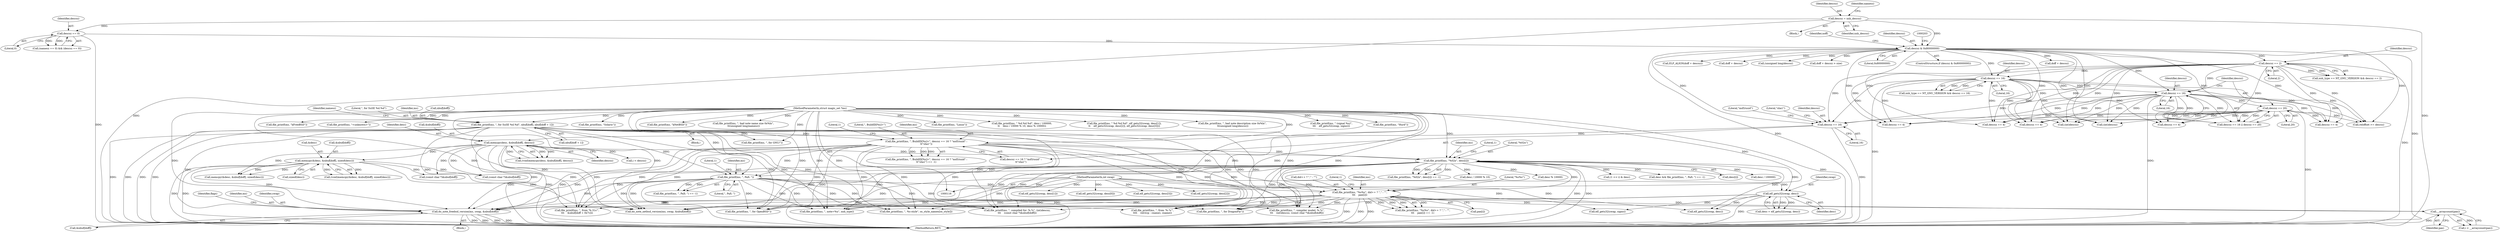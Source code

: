 digraph "0_file_b4c01141e5367f247b84dcaf6aefbb4e741842b8@API" {
"1000735" [label="(Call,do_note_freebsd_version(ms, swap, &nbuf[doff]))"];
"1000508" [label="(Call,file_printf(ms, \"%02x\", desc[i]))"];
"1000475" [label="(Call,file_printf(ms, \", BuildID[%s]=\", descsz == 16 ? \"md5/uuid\" :\n\t\t\"sha1\"))"];
"1000286" [label="(Call,file_printf(ms, \", for SuSE %d.%d\", nbuf[doff], nbuf[doff + 1]))"];
"1000117" [label="(MethodParameterIn,struct magic_set *ms)"];
"1000490" [label="(Call,memcpy(desc, &nbuf[doff], descsz))"];
"1000479" [label="(Call,descsz == 16)"];
"1000464" [label="(Call,descsz == 16)"];
"1000317" [label="(Call,descsz == 16)"];
"1000282" [label="(Call,descsz == 2)"];
"1000198" [label="(Call,descsz & 0x80000000)"];
"1000163" [label="(Call,descsz = xnh_descsz)"];
"1000171" [label="(Call,descsz == 0)"];
"1000467" [label="(Call,descsz == 20)"];
"1000573" [label="(Call,file_printf(ms, \", PaX: \"))"];
"1000602" [label="(Call,file_printf(ms, \"%s%s\", did++ ? \",\" : \"\",\n\t\t\t    pax[i]))"];
"1000586" [label="(Call,__arraycount(pax))"];
"1000566" [label="(Call,elf_getu32(swap, desc))"];
"1000122" [label="(MethodParameterIn,int swap)"];
"1000555" [label="(Call,memcpy(&desc, &nbuf[doff], sizeof(desc)))"];
"1000423" [label="(Call,elf_getu32(swap, desc[2]))"];
"1001237" [label="(MethodReturn,RET)"];
"1000501" [label="(Call,i < descsz)"];
"1000163" [label="(Call,descsz = xnh_descsz)"];
"1000478" [label="(Call,descsz == 16 ? \"md5/uuid\" :\n\t\t\"sha1\")"];
"1000384" [label="(Call,file_printf(ms, \"kFreeBSD\"))"];
"1000604" [label="(Literal,\"%s%s\")"];
"1000482" [label="(Literal,\"md5/uuid\")"];
"1000213" [label="(Identifier,noff)"];
"1000406" [label="(Call,file_printf(ms, \"<unknown>\"))"];
"1000682" [label="(Call,(int)descsz)"];
"1000199" [label="(Identifier,descsz)"];
"1000490" [label="(Call,memcpy(desc, &nbuf[doff], descsz))"];
"1000232" [label="(Call,ELF_ALIGN(doff + descsz))"];
"1000542" [label="(Call,descsz == 4)"];
"1000125" [label="(Block,)"];
"1000577" [label="(Literal,1)"];
"1000584" [label="(Call,i < __arraycount(pax))"];
"1000165" [label="(Identifier,xnh_descsz)"];
"1000292" [label="(Call,nbuf[doff + 1])"];
"1000605" [label="(Call,did++ ? \",\" : \"\")"];
"1000610" [label="(Call,pax[i])"];
"1000699" [label="(Call,file_printf(ms, \", note=%u\", xnh_type))"];
"1000282" [label="(Call,descsz == 2)"];
"1000278" [label="(Call,xnh_type == NT_GNU_VERSION && descsz == 2)"];
"1000614" [label="(Literal,1)"];
"1000172" [label="(Identifier,descsz)"];
"1001214" [label="(Call,file_printf(ms, \", from '%.*s'\",\n\t\t\t\t    (int)(cp - cname), cname))"];
"1000469" [label="(Literal,20)"];
"1000587" [label="(Identifier,pax)"];
"1000485" [label="(Literal,1)"];
"1000463" [label="(Call,descsz == 16 || descsz == 20)"];
"1000508" [label="(Call,file_printf(ms, \"%02x\", desc[i]))"];
"1000479" [label="(Call,descsz == 16)"];
"1000515" [label="(Literal,1)"];
"1000570" [label="(Call,desc && file_printf(ms, \", PaX: \") == -1)"];
"1000734" [label="(Block,)"];
"1000300" [label="(Identifier,namesz)"];
"1000603" [label="(Identifier,ms)"];
"1000736" [label="(Identifier,ms)"];
"1000288" [label="(Literal,\", for SuSE %d.%d\")"];
"1000373" [label="(Call,file_printf(ms, \"Solaris\"))"];
"1000814" [label="(Call,file_printf(ms, \", for DragonFly\"))"];
"1000475" [label="(Call,file_printf(ms, \", BuildID[%s]=\", descsz == 16 ? \"md5/uuid\" :\n\t\t\"sha1\"))"];
"1000679" [label="(Call,file_printf(ms, \", compiler model: %.*s\",\n\t\t\t    (int)descsz, (const char *)&nbuf[doff]))"];
"1000286" [label="(Call,file_printf(ms, \", for SuSE %d.%d\", nbuf[doff], nbuf[doff + 1]))"];
"1000555" [label="(Call,memcpy(&desc, &nbuf[doff], sizeof(desc)))"];
"1000418" [label="(Call,elf_getu32(swap, desc[1]))"];
"1000574" [label="(Identifier,ms)"];
"1000283" [label="(Identifier,descsz)"];
"1001019" [label="(Call,elf_getu32(swap, signo))"];
"1000464" [label="(Call,descsz == 16)"];
"1000468" [label="(Identifier,descsz)"];
"1000167" [label="(Call,(namesz == 0) && (descsz == 0))"];
"1000988" [label="(Call,file_printf(ms, \", from '%.31s'\",\n\t\t\t    &nbuf[doff + 0x7c]))"];
"1000318" [label="(Identifier,descsz)"];
"1000842" [label="(Call,desc / 100000)"];
"1000510" [label="(Literal,\"%02x\")"];
"1000572" [label="(Call,file_printf(ms, \", PaX: \") == -1)"];
"1000164" [label="(Identifier,descsz)"];
"1000731" [label="(Call,descsz == 4)"];
"1000233" [label="(Call,doff + descsz)"];
"1000568" [label="(Identifier,desc)"];
"1000284" [label="(Literal,2)"];
"1000575" [label="(Literal,\", PaX: \")"];
"1000313" [label="(Call,xnh_type == NT_GNU_VERSION && descsz == 16)"];
"1000287" [label="(Identifier,ms)"];
"1000488" [label="(Call,(void)memcpy(desc, &nbuf[doff], descsz))"];
"1000834" [label="(Call,elf_getu32(swap, desc))"];
"1000566" [label="(Call,elf_getu32(swap, desc))"];
"1000207" [label="(Call,(unsigned long)descsz)"];
"1000237" [label="(Call,doff + descsz > size)"];
"1000483" [label="(Literal,\"sha1\")"];
"1000474" [label="(Call,file_printf(ms, \", BuildID[%s]=\", descsz == 16 ? \"md5/uuid\" :\n\t\t\"sha1\") == -1)"];
"1000662" [label="(Call,(int)descsz)"];
"1000342" [label="(Call,elf_getu32(swap, desc[0]))"];
"1000117" [label="(MethodParameterIn,struct magic_set *ms)"];
"1000507" [label="(Call,file_printf(ms, \"%02x\", desc[i]) == -1)"];
"1000492" [label="(Call,&nbuf[doff])"];
"1000845" [label="(Call,desc / 10000 % 10)"];
"1000774" [label="(Call,file_printf(ms, \", for OpenBSD\"))"];
"1000850" [label="(Call,desc % 10000)"];
"1000481" [label="(Literal,16)"];
"1000317" [label="(Call,descsz == 16)"];
"1000122" [label="(MethodParameterIn,int swap)"];
"1000496" [label="(Identifier,descsz)"];
"1000395" [label="(Call,file_printf(ms, \"kNetBSD\"))"];
"1000169" [label="(Identifier,namesz)"];
"1000189" [label="(Call,file_printf(ms, \", bad note name size 0x%lx\",\n \t\t(unsigned long)namesz))"];
"1000642" [label="(Call,do_note_netbsd_version(ms, swap, &nbuf[doff]))"];
"1000558" [label="(Call,&nbuf[doff])"];
"1000480" [label="(Identifier,descsz)"];
"1000553" [label="(Call,(void)memcpy(&desc, &nbuf[doff], sizeof(desc)))"];
"1000200" [label="(Literal,0x80000000)"];
"1000737" [label="(Identifier,swap)"];
"1000564" [label="(Call,desc = elf_getu32(swap, desc))"];
"1000567" [label="(Identifier,swap)"];
"1000738" [label="(Call,&nbuf[doff])"];
"1000477" [label="(Literal,\", BuildID[%s]=\")"];
"1000466" [label="(Literal,16)"];
"1000807" [label="(Call,descsz == 4)"];
"1000467" [label="(Call,descsz == 20)"];
"1000823" [label="(Call,memcpy(&desc, &nbuf[doff], sizeof(desc)))"];
"1000638" [label="(Call,descsz == 4)"];
"1000586" [label="(Call,__arraycount(pax))"];
"1000665" [label="(Call,(const char *)&nbuf[doff])"];
"1000509" [label="(Identifier,ms)"];
"1000351" [label="(Call,file_printf(ms, \"Linux\"))"];
"1000476" [label="(Identifier,ms)"];
"1000839" [label="(Call,file_printf(ms, \" %d.%d.%d\", desc / 100000,\n\t\t    desc / 10000 % 10, desc % 10000))"];
"1000198" [label="(Call,descsz & 0x80000000)"];
"1000491" [label="(Identifier,desc)"];
"1000601" [label="(Call,file_printf(ms, \"%s%s\", did++ ? \",\" : \"\",\n\t\t\t    pax[i]) == -1)"];
"1000197" [label="(ControlStructure,if (descsz & 0x80000000))"];
"1000768" [label="(Call,descsz == 4)"];
"1000415" [label="(Call,file_printf(ms, \" %d.%d.%d\", elf_getu32(swap, desc[1]),\n\t\t    elf_getu32(swap, desc[2]), elf_getu32(swap, desc[3])))"];
"1000562" [label="(Call,sizeof(desc))"];
"1000465" [label="(Identifier,descsz)"];
"1000204" [label="(Call,file_printf(ms, \", bad note description size 0x%lx\",\n \t\t(unsigned long)descsz))"];
"1000334" [label="(Call,file_printf(ms, \", for GNU/\"))"];
"1000556" [label="(Call,&desc)"];
"1000602" [label="(Call,file_printf(ms, \"%s%s\", did++ ? \",\" : \"\",\n\t\t\t    pax[i]))"];
"1000511" [label="(Call,desc[i])"];
"1000685" [label="(Call,(const char *)&nbuf[doff])"];
"1000962" [label="(Call,file_printf(ms, \", %s-style\", os_style_names[os_style]))"];
"1000593" [label="(Call,(1 << i) & desc)"];
"1000289" [label="(Call,nbuf[doff])"];
"1001093" [label="(Call,reloffset >= descsz)"];
"1000173" [label="(Literal,0)"];
"1000428" [label="(Call,elf_getu32(swap, desc[3]))"];
"1000735" [label="(Call,do_note_freebsd_version(ms, swap, &nbuf[doff]))"];
"1000238" [label="(Call,doff + descsz)"];
"1000573" [label="(Call,file_printf(ms, \", PaX: \"))"];
"1001016" [label="(Call,file_printf(ms, \" (signal %u)\",\n\t\t\t    elf_getu32(swap, signo)))"];
"1000285" [label="(Block,)"];
"1000319" [label="(Literal,16)"];
"1000744" [label="(Identifier,flags)"];
"1000171" [label="(Call,descsz == 0)"];
"1000362" [label="(Call,file_printf(ms, \"Hurd\"))"];
"1000659" [label="(Call,file_printf(ms, \", compiled for: %.*s\", (int)descsz,\n\t\t\t    (const char *)&nbuf[doff]))"];
"1000735" -> "1000734"  [label="AST: "];
"1000735" -> "1000738"  [label="CFG: "];
"1000736" -> "1000735"  [label="AST: "];
"1000737" -> "1000735"  [label="AST: "];
"1000738" -> "1000735"  [label="AST: "];
"1000744" -> "1000735"  [label="CFG: "];
"1000735" -> "1001237"  [label="DDG: "];
"1000735" -> "1001237"  [label="DDG: "];
"1000735" -> "1001237"  [label="DDG: "];
"1000735" -> "1001237"  [label="DDG: "];
"1000508" -> "1000735"  [label="DDG: "];
"1000286" -> "1000735"  [label="DDG: "];
"1000475" -> "1000735"  [label="DDG: "];
"1000573" -> "1000735"  [label="DDG: "];
"1000602" -> "1000735"  [label="DDG: "];
"1000117" -> "1000735"  [label="DDG: "];
"1000566" -> "1000735"  [label="DDG: "];
"1000122" -> "1000735"  [label="DDG: "];
"1000555" -> "1000735"  [label="DDG: "];
"1000490" -> "1000735"  [label="DDG: "];
"1000508" -> "1000507"  [label="AST: "];
"1000508" -> "1000511"  [label="CFG: "];
"1000509" -> "1000508"  [label="AST: "];
"1000510" -> "1000508"  [label="AST: "];
"1000511" -> "1000508"  [label="AST: "];
"1000515" -> "1000508"  [label="CFG: "];
"1000508" -> "1001237"  [label="DDG: "];
"1000508" -> "1001237"  [label="DDG: "];
"1000508" -> "1000507"  [label="DDG: "];
"1000508" -> "1000507"  [label="DDG: "];
"1000508" -> "1000507"  [label="DDG: "];
"1000475" -> "1000508"  [label="DDG: "];
"1000117" -> "1000508"  [label="DDG: "];
"1000490" -> "1000508"  [label="DDG: "];
"1000508" -> "1000566"  [label="DDG: "];
"1000508" -> "1000570"  [label="DDG: "];
"1000508" -> "1000573"  [label="DDG: "];
"1000508" -> "1000593"  [label="DDG: "];
"1000508" -> "1000602"  [label="DDG: "];
"1000508" -> "1000642"  [label="DDG: "];
"1000508" -> "1000659"  [label="DDG: "];
"1000508" -> "1000679"  [label="DDG: "];
"1000508" -> "1000699"  [label="DDG: "];
"1000508" -> "1000774"  [label="DDG: "];
"1000508" -> "1000814"  [label="DDG: "];
"1000508" -> "1000834"  [label="DDG: "];
"1000508" -> "1000842"  [label="DDG: "];
"1000508" -> "1000845"  [label="DDG: "];
"1000508" -> "1000850"  [label="DDG: "];
"1000508" -> "1000962"  [label="DDG: "];
"1000508" -> "1000988"  [label="DDG: "];
"1000508" -> "1001214"  [label="DDG: "];
"1000475" -> "1000474"  [label="AST: "];
"1000475" -> "1000478"  [label="CFG: "];
"1000476" -> "1000475"  [label="AST: "];
"1000477" -> "1000475"  [label="AST: "];
"1000478" -> "1000475"  [label="AST: "];
"1000485" -> "1000475"  [label="CFG: "];
"1000475" -> "1001237"  [label="DDG: "];
"1000475" -> "1001237"  [label="DDG: "];
"1000475" -> "1000474"  [label="DDG: "];
"1000475" -> "1000474"  [label="DDG: "];
"1000475" -> "1000474"  [label="DDG: "];
"1000286" -> "1000475"  [label="DDG: "];
"1000117" -> "1000475"  [label="DDG: "];
"1000475" -> "1000573"  [label="DDG: "];
"1000475" -> "1000602"  [label="DDG: "];
"1000475" -> "1000642"  [label="DDG: "];
"1000475" -> "1000659"  [label="DDG: "];
"1000475" -> "1000679"  [label="DDG: "];
"1000475" -> "1000699"  [label="DDG: "];
"1000475" -> "1000774"  [label="DDG: "];
"1000475" -> "1000814"  [label="DDG: "];
"1000475" -> "1000962"  [label="DDG: "];
"1000475" -> "1000988"  [label="DDG: "];
"1000475" -> "1001214"  [label="DDG: "];
"1000286" -> "1000285"  [label="AST: "];
"1000286" -> "1000292"  [label="CFG: "];
"1000287" -> "1000286"  [label="AST: "];
"1000288" -> "1000286"  [label="AST: "];
"1000289" -> "1000286"  [label="AST: "];
"1000292" -> "1000286"  [label="AST: "];
"1000300" -> "1000286"  [label="CFG: "];
"1000286" -> "1001237"  [label="DDG: "];
"1000286" -> "1001237"  [label="DDG: "];
"1000286" -> "1001237"  [label="DDG: "];
"1000286" -> "1001237"  [label="DDG: "];
"1000117" -> "1000286"  [label="DDG: "];
"1000286" -> "1000334"  [label="DDG: "];
"1000286" -> "1000573"  [label="DDG: "];
"1000286" -> "1000602"  [label="DDG: "];
"1000286" -> "1000642"  [label="DDG: "];
"1000286" -> "1000659"  [label="DDG: "];
"1000286" -> "1000679"  [label="DDG: "];
"1000286" -> "1000699"  [label="DDG: "];
"1000286" -> "1000774"  [label="DDG: "];
"1000286" -> "1000814"  [label="DDG: "];
"1000286" -> "1000962"  [label="DDG: "];
"1000286" -> "1000988"  [label="DDG: "];
"1000286" -> "1001214"  [label="DDG: "];
"1000117" -> "1000116"  [label="AST: "];
"1000117" -> "1001237"  [label="DDG: "];
"1000117" -> "1000189"  [label="DDG: "];
"1000117" -> "1000204"  [label="DDG: "];
"1000117" -> "1000334"  [label="DDG: "];
"1000117" -> "1000351"  [label="DDG: "];
"1000117" -> "1000362"  [label="DDG: "];
"1000117" -> "1000373"  [label="DDG: "];
"1000117" -> "1000384"  [label="DDG: "];
"1000117" -> "1000395"  [label="DDG: "];
"1000117" -> "1000406"  [label="DDG: "];
"1000117" -> "1000415"  [label="DDG: "];
"1000117" -> "1000573"  [label="DDG: "];
"1000117" -> "1000602"  [label="DDG: "];
"1000117" -> "1000642"  [label="DDG: "];
"1000117" -> "1000659"  [label="DDG: "];
"1000117" -> "1000679"  [label="DDG: "];
"1000117" -> "1000699"  [label="DDG: "];
"1000117" -> "1000774"  [label="DDG: "];
"1000117" -> "1000814"  [label="DDG: "];
"1000117" -> "1000839"  [label="DDG: "];
"1000117" -> "1000962"  [label="DDG: "];
"1000117" -> "1000988"  [label="DDG: "];
"1000117" -> "1001016"  [label="DDG: "];
"1000117" -> "1001214"  [label="DDG: "];
"1000490" -> "1000488"  [label="AST: "];
"1000490" -> "1000496"  [label="CFG: "];
"1000491" -> "1000490"  [label="AST: "];
"1000492" -> "1000490"  [label="AST: "];
"1000496" -> "1000490"  [label="AST: "];
"1000488" -> "1000490"  [label="CFG: "];
"1000490" -> "1001237"  [label="DDG: "];
"1000490" -> "1001237"  [label="DDG: "];
"1000490" -> "1000488"  [label="DDG: "];
"1000490" -> "1000488"  [label="DDG: "];
"1000490" -> "1000488"  [label="DDG: "];
"1000479" -> "1000490"  [label="DDG: "];
"1000490" -> "1000501"  [label="DDG: "];
"1000490" -> "1000555"  [label="DDG: "];
"1000490" -> "1000642"  [label="DDG: "];
"1000490" -> "1000665"  [label="DDG: "];
"1000490" -> "1000685"  [label="DDG: "];
"1000490" -> "1000823"  [label="DDG: "];
"1000479" -> "1000478"  [label="AST: "];
"1000479" -> "1000481"  [label="CFG: "];
"1000480" -> "1000479"  [label="AST: "];
"1000481" -> "1000479"  [label="AST: "];
"1000482" -> "1000479"  [label="CFG: "];
"1000483" -> "1000479"  [label="CFG: "];
"1000479" -> "1001237"  [label="DDG: "];
"1000464" -> "1000479"  [label="DDG: "];
"1000317" -> "1000479"  [label="DDG: "];
"1000467" -> "1000479"  [label="DDG: "];
"1000282" -> "1000479"  [label="DDG: "];
"1000198" -> "1000479"  [label="DDG: "];
"1000464" -> "1000463"  [label="AST: "];
"1000464" -> "1000466"  [label="CFG: "];
"1000465" -> "1000464"  [label="AST: "];
"1000466" -> "1000464"  [label="AST: "];
"1000468" -> "1000464"  [label="CFG: "];
"1000463" -> "1000464"  [label="CFG: "];
"1000464" -> "1001237"  [label="DDG: "];
"1000464" -> "1000463"  [label="DDG: "];
"1000464" -> "1000463"  [label="DDG: "];
"1000317" -> "1000464"  [label="DDG: "];
"1000282" -> "1000464"  [label="DDG: "];
"1000198" -> "1000464"  [label="DDG: "];
"1000464" -> "1000467"  [label="DDG: "];
"1000464" -> "1000542"  [label="DDG: "];
"1000464" -> "1000638"  [label="DDG: "];
"1000464" -> "1000662"  [label="DDG: "];
"1000464" -> "1000682"  [label="DDG: "];
"1000464" -> "1000731"  [label="DDG: "];
"1000464" -> "1000768"  [label="DDG: "];
"1000464" -> "1000807"  [label="DDG: "];
"1000464" -> "1001093"  [label="DDG: "];
"1000317" -> "1000313"  [label="AST: "];
"1000317" -> "1000319"  [label="CFG: "];
"1000318" -> "1000317"  [label="AST: "];
"1000319" -> "1000317"  [label="AST: "];
"1000313" -> "1000317"  [label="CFG: "];
"1000317" -> "1001237"  [label="DDG: "];
"1000317" -> "1000313"  [label="DDG: "];
"1000317" -> "1000313"  [label="DDG: "];
"1000282" -> "1000317"  [label="DDG: "];
"1000198" -> "1000317"  [label="DDG: "];
"1000317" -> "1000542"  [label="DDG: "];
"1000317" -> "1000638"  [label="DDG: "];
"1000317" -> "1000662"  [label="DDG: "];
"1000317" -> "1000682"  [label="DDG: "];
"1000317" -> "1000731"  [label="DDG: "];
"1000317" -> "1000768"  [label="DDG: "];
"1000317" -> "1000807"  [label="DDG: "];
"1000317" -> "1001093"  [label="DDG: "];
"1000282" -> "1000278"  [label="AST: "];
"1000282" -> "1000284"  [label="CFG: "];
"1000283" -> "1000282"  [label="AST: "];
"1000284" -> "1000282"  [label="AST: "];
"1000278" -> "1000282"  [label="CFG: "];
"1000282" -> "1001237"  [label="DDG: "];
"1000282" -> "1000278"  [label="DDG: "];
"1000282" -> "1000278"  [label="DDG: "];
"1000198" -> "1000282"  [label="DDG: "];
"1000282" -> "1000542"  [label="DDG: "];
"1000282" -> "1000638"  [label="DDG: "];
"1000282" -> "1000662"  [label="DDG: "];
"1000282" -> "1000682"  [label="DDG: "];
"1000282" -> "1000731"  [label="DDG: "];
"1000282" -> "1000768"  [label="DDG: "];
"1000282" -> "1000807"  [label="DDG: "];
"1000282" -> "1001093"  [label="DDG: "];
"1000198" -> "1000197"  [label="AST: "];
"1000198" -> "1000200"  [label="CFG: "];
"1000199" -> "1000198"  [label="AST: "];
"1000200" -> "1000198"  [label="AST: "];
"1000203" -> "1000198"  [label="CFG: "];
"1000213" -> "1000198"  [label="CFG: "];
"1000198" -> "1001237"  [label="DDG: "];
"1000198" -> "1001237"  [label="DDG: "];
"1000163" -> "1000198"  [label="DDG: "];
"1000171" -> "1000198"  [label="DDG: "];
"1000198" -> "1000207"  [label="DDG: "];
"1000198" -> "1000232"  [label="DDG: "];
"1000198" -> "1000233"  [label="DDG: "];
"1000198" -> "1000237"  [label="DDG: "];
"1000198" -> "1000238"  [label="DDG: "];
"1000198" -> "1000542"  [label="DDG: "];
"1000198" -> "1000638"  [label="DDG: "];
"1000198" -> "1000662"  [label="DDG: "];
"1000198" -> "1000682"  [label="DDG: "];
"1000198" -> "1000731"  [label="DDG: "];
"1000198" -> "1000768"  [label="DDG: "];
"1000198" -> "1000807"  [label="DDG: "];
"1000198" -> "1001093"  [label="DDG: "];
"1000163" -> "1000125"  [label="AST: "];
"1000163" -> "1000165"  [label="CFG: "];
"1000164" -> "1000163"  [label="AST: "];
"1000165" -> "1000163"  [label="AST: "];
"1000169" -> "1000163"  [label="CFG: "];
"1000163" -> "1001237"  [label="DDG: "];
"1000163" -> "1001237"  [label="DDG: "];
"1000163" -> "1000171"  [label="DDG: "];
"1000171" -> "1000167"  [label="AST: "];
"1000171" -> "1000173"  [label="CFG: "];
"1000172" -> "1000171"  [label="AST: "];
"1000173" -> "1000171"  [label="AST: "];
"1000167" -> "1000171"  [label="CFG: "];
"1000171" -> "1001237"  [label="DDG: "];
"1000171" -> "1000167"  [label="DDG: "];
"1000171" -> "1000167"  [label="DDG: "];
"1000467" -> "1000463"  [label="AST: "];
"1000467" -> "1000469"  [label="CFG: "];
"1000468" -> "1000467"  [label="AST: "];
"1000469" -> "1000467"  [label="AST: "];
"1000463" -> "1000467"  [label="CFG: "];
"1000467" -> "1001237"  [label="DDG: "];
"1000467" -> "1000463"  [label="DDG: "];
"1000467" -> "1000463"  [label="DDG: "];
"1000467" -> "1000542"  [label="DDG: "];
"1000467" -> "1000638"  [label="DDG: "];
"1000467" -> "1000662"  [label="DDG: "];
"1000467" -> "1000682"  [label="DDG: "];
"1000467" -> "1000731"  [label="DDG: "];
"1000467" -> "1000768"  [label="DDG: "];
"1000467" -> "1000807"  [label="DDG: "];
"1000467" -> "1001093"  [label="DDG: "];
"1000573" -> "1000572"  [label="AST: "];
"1000573" -> "1000575"  [label="CFG: "];
"1000574" -> "1000573"  [label="AST: "];
"1000575" -> "1000573"  [label="AST: "];
"1000577" -> "1000573"  [label="CFG: "];
"1000573" -> "1001237"  [label="DDG: "];
"1000573" -> "1000572"  [label="DDG: "];
"1000573" -> "1000572"  [label="DDG: "];
"1000573" -> "1000602"  [label="DDG: "];
"1000573" -> "1000642"  [label="DDG: "];
"1000573" -> "1000659"  [label="DDG: "];
"1000573" -> "1000679"  [label="DDG: "];
"1000573" -> "1000699"  [label="DDG: "];
"1000573" -> "1000774"  [label="DDG: "];
"1000573" -> "1000814"  [label="DDG: "];
"1000573" -> "1000962"  [label="DDG: "];
"1000573" -> "1000988"  [label="DDG: "];
"1000573" -> "1001214"  [label="DDG: "];
"1000602" -> "1000601"  [label="AST: "];
"1000602" -> "1000610"  [label="CFG: "];
"1000603" -> "1000602"  [label="AST: "];
"1000604" -> "1000602"  [label="AST: "];
"1000605" -> "1000602"  [label="AST: "];
"1000610" -> "1000602"  [label="AST: "];
"1000614" -> "1000602"  [label="CFG: "];
"1000602" -> "1001237"  [label="DDG: "];
"1000602" -> "1001237"  [label="DDG: "];
"1000602" -> "1001237"  [label="DDG: "];
"1000602" -> "1000586"  [label="DDG: "];
"1000602" -> "1000601"  [label="DDG: "];
"1000602" -> "1000601"  [label="DDG: "];
"1000602" -> "1000601"  [label="DDG: "];
"1000602" -> "1000601"  [label="DDG: "];
"1000586" -> "1000602"  [label="DDG: "];
"1000602" -> "1000642"  [label="DDG: "];
"1000602" -> "1000659"  [label="DDG: "];
"1000602" -> "1000679"  [label="DDG: "];
"1000602" -> "1000699"  [label="DDG: "];
"1000602" -> "1000774"  [label="DDG: "];
"1000602" -> "1000814"  [label="DDG: "];
"1000602" -> "1000962"  [label="DDG: "];
"1000602" -> "1000988"  [label="DDG: "];
"1000602" -> "1001214"  [label="DDG: "];
"1000586" -> "1000584"  [label="AST: "];
"1000586" -> "1000587"  [label="CFG: "];
"1000587" -> "1000586"  [label="AST: "];
"1000584" -> "1000586"  [label="CFG: "];
"1000586" -> "1001237"  [label="DDG: "];
"1000586" -> "1000584"  [label="DDG: "];
"1000566" -> "1000564"  [label="AST: "];
"1000566" -> "1000568"  [label="CFG: "];
"1000567" -> "1000566"  [label="AST: "];
"1000568" -> "1000566"  [label="AST: "];
"1000564" -> "1000566"  [label="CFG: "];
"1000566" -> "1001237"  [label="DDG: "];
"1000566" -> "1000564"  [label="DDG: "];
"1000566" -> "1000564"  [label="DDG: "];
"1000122" -> "1000566"  [label="DDG: "];
"1000566" -> "1000642"  [label="DDG: "];
"1000566" -> "1000834"  [label="DDG: "];
"1000566" -> "1001019"  [label="DDG: "];
"1000122" -> "1000116"  [label="AST: "];
"1000122" -> "1001237"  [label="DDG: "];
"1000122" -> "1000342"  [label="DDG: "];
"1000122" -> "1000418"  [label="DDG: "];
"1000122" -> "1000423"  [label="DDG: "];
"1000122" -> "1000428"  [label="DDG: "];
"1000122" -> "1000642"  [label="DDG: "];
"1000122" -> "1000834"  [label="DDG: "];
"1000122" -> "1001019"  [label="DDG: "];
"1000555" -> "1000553"  [label="AST: "];
"1000555" -> "1000562"  [label="CFG: "];
"1000556" -> "1000555"  [label="AST: "];
"1000558" -> "1000555"  [label="AST: "];
"1000562" -> "1000555"  [label="AST: "];
"1000553" -> "1000555"  [label="CFG: "];
"1000555" -> "1001237"  [label="DDG: "];
"1000555" -> "1001237"  [label="DDG: "];
"1000555" -> "1000553"  [label="DDG: "];
"1000555" -> "1000553"  [label="DDG: "];
"1000555" -> "1000642"  [label="DDG: "];
"1000555" -> "1000665"  [label="DDG: "];
"1000555" -> "1000685"  [label="DDG: "];
"1000555" -> "1000823"  [label="DDG: "];
"1000555" -> "1000823"  [label="DDG: "];
}
